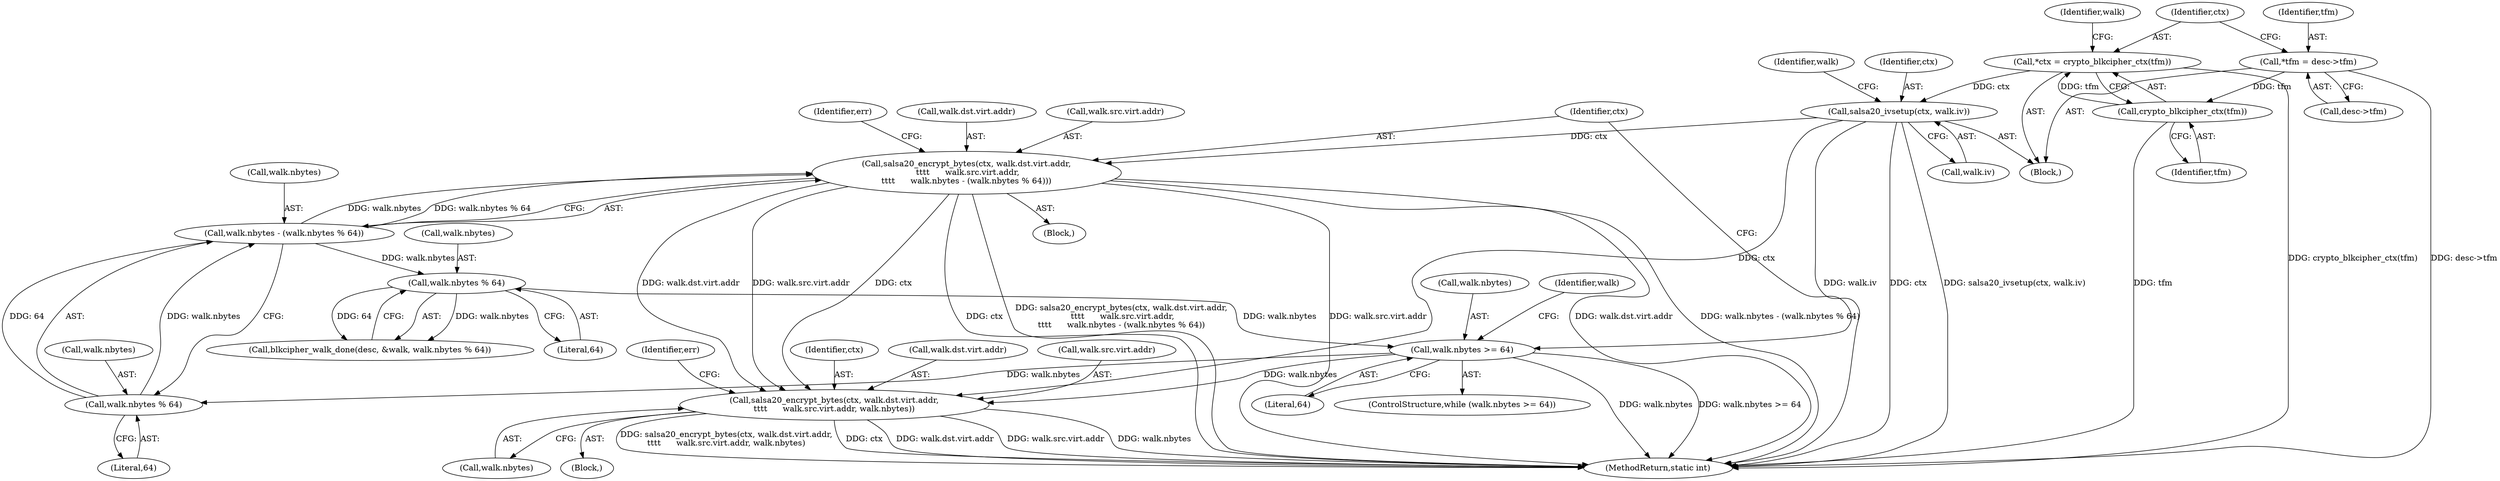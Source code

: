 digraph "0_linux_ecaaab5649781c5a0effdaf298a925063020500e_0@API" {
"1000144" [label="(Call,salsa20_encrypt_bytes(ctx, walk.dst.virt.addr,\n \t\t\t\t      walk.src.virt.addr,\n\t\t\t\t      walk.nbytes - (walk.nbytes % 64)))"];
"1000132" [label="(Call,salsa20_ivsetup(ctx, walk.iv))"];
"1000114" [label="(Call,*ctx = crypto_blkcipher_ctx(tfm))"];
"1000116" [label="(Call,crypto_blkcipher_ctx(tfm))"];
"1000108" [label="(Call,*tfm = desc->tfm)"];
"1000160" [label="(Call,walk.nbytes - (walk.nbytes % 64))"];
"1000164" [label="(Call,walk.nbytes % 64)"];
"1000138" [label="(Call,walk.nbytes >= 64)"];
"1000175" [label="(Call,walk.nbytes % 64)"];
"1000185" [label="(Call,salsa20_encrypt_bytes(ctx, walk.dst.virt.addr,\n\t\t\t\t      walk.src.virt.addr, walk.nbytes))"];
"1000142" [label="(Literal,64)"];
"1000213" [label="(MethodReturn,static int)"];
"1000170" [label="(Identifier,err)"];
"1000175" [label="(Call,walk.nbytes % 64)"];
"1000139" [label="(Call,walk.nbytes)"];
"1000161" [label="(Call,walk.nbytes)"];
"1000165" [label="(Call,walk.nbytes)"];
"1000114" [label="(Call,*ctx = crypto_blkcipher_ctx(tfm))"];
"1000160" [label="(Call,walk.nbytes - (walk.nbytes % 64))"];
"1000105" [label="(Block,)"];
"1000132" [label="(Call,salsa20_ivsetup(ctx, walk.iv))"];
"1000201" [label="(Call,walk.nbytes)"];
"1000143" [label="(Block,)"];
"1000134" [label="(Call,walk.iv)"];
"1000171" [label="(Call,blkcipher_walk_done(desc, &walk, walk.nbytes % 64))"];
"1000115" [label="(Identifier,ctx)"];
"1000140" [label="(Identifier,walk)"];
"1000144" [label="(Call,salsa20_encrypt_bytes(ctx, walk.dst.virt.addr,\n \t\t\t\t      walk.src.virt.addr,\n\t\t\t\t      walk.nbytes - (walk.nbytes % 64)))"];
"1000186" [label="(Identifier,ctx)"];
"1000185" [label="(Call,salsa20_encrypt_bytes(ctx, walk.dst.virt.addr,\n\t\t\t\t      walk.src.virt.addr, walk.nbytes))"];
"1000117" [label="(Identifier,tfm)"];
"1000176" [label="(Call,walk.nbytes)"];
"1000110" [label="(Call,desc->tfm)"];
"1000168" [label="(Literal,64)"];
"1000116" [label="(Call,crypto_blkcipher_ctx(tfm))"];
"1000133" [label="(Identifier,ctx)"];
"1000187" [label="(Call,walk.dst.virt.addr)"];
"1000184" [label="(Block,)"];
"1000194" [label="(Call,walk.src.virt.addr)"];
"1000109" [label="(Identifier,tfm)"];
"1000138" [label="(Call,walk.nbytes >= 64)"];
"1000164" [label="(Call,walk.nbytes % 64)"];
"1000205" [label="(Identifier,err)"];
"1000182" [label="(Identifier,walk)"];
"1000121" [label="(Identifier,walk)"];
"1000137" [label="(ControlStructure,while (walk.nbytes >= 64))"];
"1000179" [label="(Literal,64)"];
"1000146" [label="(Call,walk.dst.virt.addr)"];
"1000108" [label="(Call,*tfm = desc->tfm)"];
"1000153" [label="(Call,walk.src.virt.addr)"];
"1000145" [label="(Identifier,ctx)"];
"1000144" -> "1000143"  [label="AST: "];
"1000144" -> "1000160"  [label="CFG: "];
"1000145" -> "1000144"  [label="AST: "];
"1000146" -> "1000144"  [label="AST: "];
"1000153" -> "1000144"  [label="AST: "];
"1000160" -> "1000144"  [label="AST: "];
"1000170" -> "1000144"  [label="CFG: "];
"1000144" -> "1000213"  [label="DDG: walk.dst.virt.addr"];
"1000144" -> "1000213"  [label="DDG: walk.nbytes - (walk.nbytes % 64)"];
"1000144" -> "1000213"  [label="DDG: salsa20_encrypt_bytes(ctx, walk.dst.virt.addr,\n \t\t\t\t      walk.src.virt.addr,\n\t\t\t\t      walk.nbytes - (walk.nbytes % 64))"];
"1000144" -> "1000213"  [label="DDG: walk.src.virt.addr"];
"1000144" -> "1000213"  [label="DDG: ctx"];
"1000132" -> "1000144"  [label="DDG: ctx"];
"1000160" -> "1000144"  [label="DDG: walk.nbytes"];
"1000160" -> "1000144"  [label="DDG: walk.nbytes % 64"];
"1000144" -> "1000185"  [label="DDG: ctx"];
"1000144" -> "1000185"  [label="DDG: walk.dst.virt.addr"];
"1000144" -> "1000185"  [label="DDG: walk.src.virt.addr"];
"1000132" -> "1000105"  [label="AST: "];
"1000132" -> "1000134"  [label="CFG: "];
"1000133" -> "1000132"  [label="AST: "];
"1000134" -> "1000132"  [label="AST: "];
"1000140" -> "1000132"  [label="CFG: "];
"1000132" -> "1000213"  [label="DDG: salsa20_ivsetup(ctx, walk.iv)"];
"1000132" -> "1000213"  [label="DDG: walk.iv"];
"1000132" -> "1000213"  [label="DDG: ctx"];
"1000114" -> "1000132"  [label="DDG: ctx"];
"1000132" -> "1000185"  [label="DDG: ctx"];
"1000114" -> "1000105"  [label="AST: "];
"1000114" -> "1000116"  [label="CFG: "];
"1000115" -> "1000114"  [label="AST: "];
"1000116" -> "1000114"  [label="AST: "];
"1000121" -> "1000114"  [label="CFG: "];
"1000114" -> "1000213"  [label="DDG: crypto_blkcipher_ctx(tfm)"];
"1000116" -> "1000114"  [label="DDG: tfm"];
"1000116" -> "1000117"  [label="CFG: "];
"1000117" -> "1000116"  [label="AST: "];
"1000116" -> "1000213"  [label="DDG: tfm"];
"1000108" -> "1000116"  [label="DDG: tfm"];
"1000108" -> "1000105"  [label="AST: "];
"1000108" -> "1000110"  [label="CFG: "];
"1000109" -> "1000108"  [label="AST: "];
"1000110" -> "1000108"  [label="AST: "];
"1000115" -> "1000108"  [label="CFG: "];
"1000108" -> "1000213"  [label="DDG: desc->tfm"];
"1000160" -> "1000164"  [label="CFG: "];
"1000161" -> "1000160"  [label="AST: "];
"1000164" -> "1000160"  [label="AST: "];
"1000164" -> "1000160"  [label="DDG: walk.nbytes"];
"1000164" -> "1000160"  [label="DDG: 64"];
"1000160" -> "1000175"  [label="DDG: walk.nbytes"];
"1000164" -> "1000168"  [label="CFG: "];
"1000165" -> "1000164"  [label="AST: "];
"1000168" -> "1000164"  [label="AST: "];
"1000138" -> "1000164"  [label="DDG: walk.nbytes"];
"1000138" -> "1000137"  [label="AST: "];
"1000138" -> "1000142"  [label="CFG: "];
"1000139" -> "1000138"  [label="AST: "];
"1000142" -> "1000138"  [label="AST: "];
"1000145" -> "1000138"  [label="CFG: "];
"1000182" -> "1000138"  [label="CFG: "];
"1000138" -> "1000213"  [label="DDG: walk.nbytes"];
"1000138" -> "1000213"  [label="DDG: walk.nbytes >= 64"];
"1000175" -> "1000138"  [label="DDG: walk.nbytes"];
"1000138" -> "1000185"  [label="DDG: walk.nbytes"];
"1000175" -> "1000171"  [label="AST: "];
"1000175" -> "1000179"  [label="CFG: "];
"1000176" -> "1000175"  [label="AST: "];
"1000179" -> "1000175"  [label="AST: "];
"1000171" -> "1000175"  [label="CFG: "];
"1000175" -> "1000171"  [label="DDG: walk.nbytes"];
"1000175" -> "1000171"  [label="DDG: 64"];
"1000185" -> "1000184"  [label="AST: "];
"1000185" -> "1000201"  [label="CFG: "];
"1000186" -> "1000185"  [label="AST: "];
"1000187" -> "1000185"  [label="AST: "];
"1000194" -> "1000185"  [label="AST: "];
"1000201" -> "1000185"  [label="AST: "];
"1000205" -> "1000185"  [label="CFG: "];
"1000185" -> "1000213"  [label="DDG: salsa20_encrypt_bytes(ctx, walk.dst.virt.addr,\n\t\t\t\t      walk.src.virt.addr, walk.nbytes)"];
"1000185" -> "1000213"  [label="DDG: ctx"];
"1000185" -> "1000213"  [label="DDG: walk.dst.virt.addr"];
"1000185" -> "1000213"  [label="DDG: walk.src.virt.addr"];
"1000185" -> "1000213"  [label="DDG: walk.nbytes"];
}
